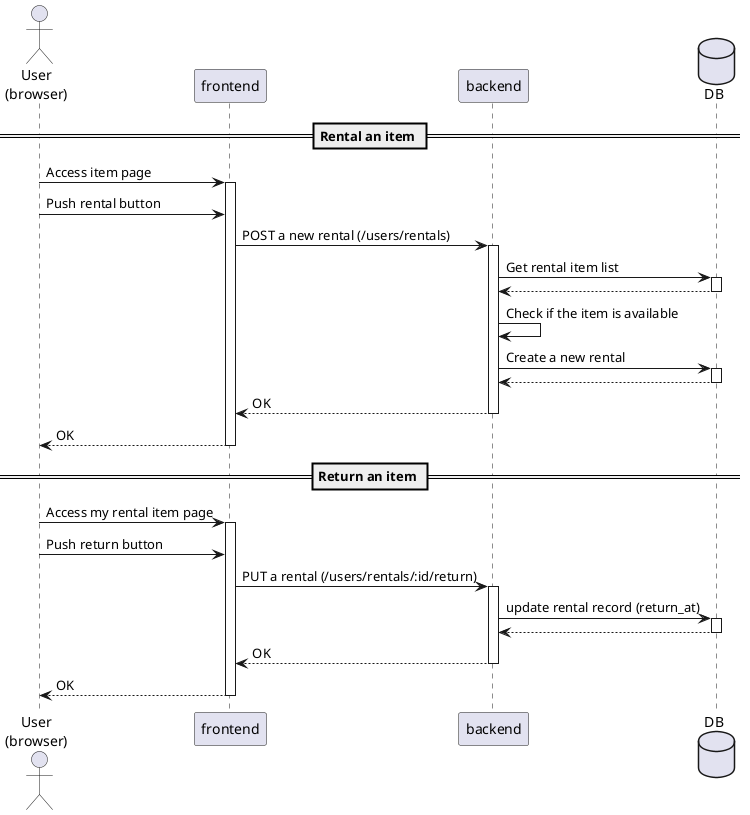 @startuml rental_process

Actor "User\n(browser)" as user
participant "frontend" as fe
participant "backend" as be
database "DB" as db

== Rental an item ==

user -> fe: Access item page
activate fe
    user -> fe: Push rental button
    fe -> be: POST a new rental (/users/rentals)
    activate be
        be -> db: Get rental item list
        activate db
            db --> be:
        deactivate
        be -> be: Check if the item is available
        be -> db: Create a new rental 
        activate db
            db --> be:
        deactivate
        be --> fe: OK
    deactivate
    fe --> user: OK
deactivate

== Return an item ==

user -> fe: Access my rental item page
activate fe
    user -> fe: Push return button
    fe -> be: PUT a rental (/users/rentals/:id/return)
    activate be
        be -> db: update rental record (return_at)
        activate db
            db --> be:
        deactivate
        be --> fe: OK
    deactivate
    fe --> user: OK
deactivate

@enduml